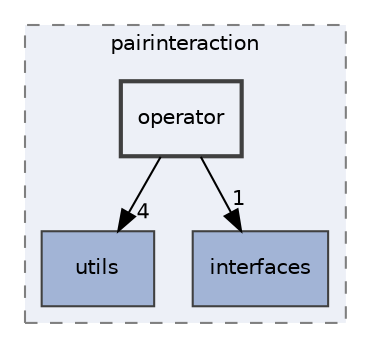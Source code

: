 digraph "/__w/pairinteraction/pairinteraction/src/cpp/include/pairinteraction/operator"
{
 // INTERACTIVE_SVG=YES
 // LATEX_PDF_SIZE
  bgcolor="transparent";
  edge [fontname="Helvetica",fontsize="10",labelfontname="Helvetica",labelfontsize="10"];
  node [fontname="Helvetica",fontsize="10",shape=record];
  compound=true
  subgraph clusterdir_05aad1e1e71a0857d053653ff739ab1f {
    graph [ bgcolor="#edf0f7", pencolor="grey50", style="filled,dashed,", label="pairinteraction", fontname="Helvetica", fontsize="10", URL="dir_05aad1e1e71a0857d053653ff739ab1f.html"]
  dir_4b348cb936e0e07f028cae262cb94480 [shape=box, label="utils", style="filled,", fillcolor="#a2b4d6", color="grey25", URL="dir_4b348cb936e0e07f028cae262cb94480.html"];
  dir_4f0d884fbe3d078bef38794a816f609b [shape=box, label="interfaces", style="filled,", fillcolor="#a2b4d6", color="grey25", URL="dir_4f0d884fbe3d078bef38794a816f609b.html"];
  dir_f91b0aaac397024cd95c9a3d59ac57d2 [shape=box, label="operator", style="filled,bold,", fillcolor="#edf0f7", color="grey25", URL="dir_f91b0aaac397024cd95c9a3d59ac57d2.html"];
  }
  dir_f91b0aaac397024cd95c9a3d59ac57d2->dir_4b348cb936e0e07f028cae262cb94480 [headlabel="4", labeldistance=1.5 headhref="dir_000022_000034.html"];
  dir_f91b0aaac397024cd95c9a3d59ac57d2->dir_4f0d884fbe3d078bef38794a816f609b [headlabel="1", labeldistance=1.5 headhref="dir_000022_000016.html"];
}
